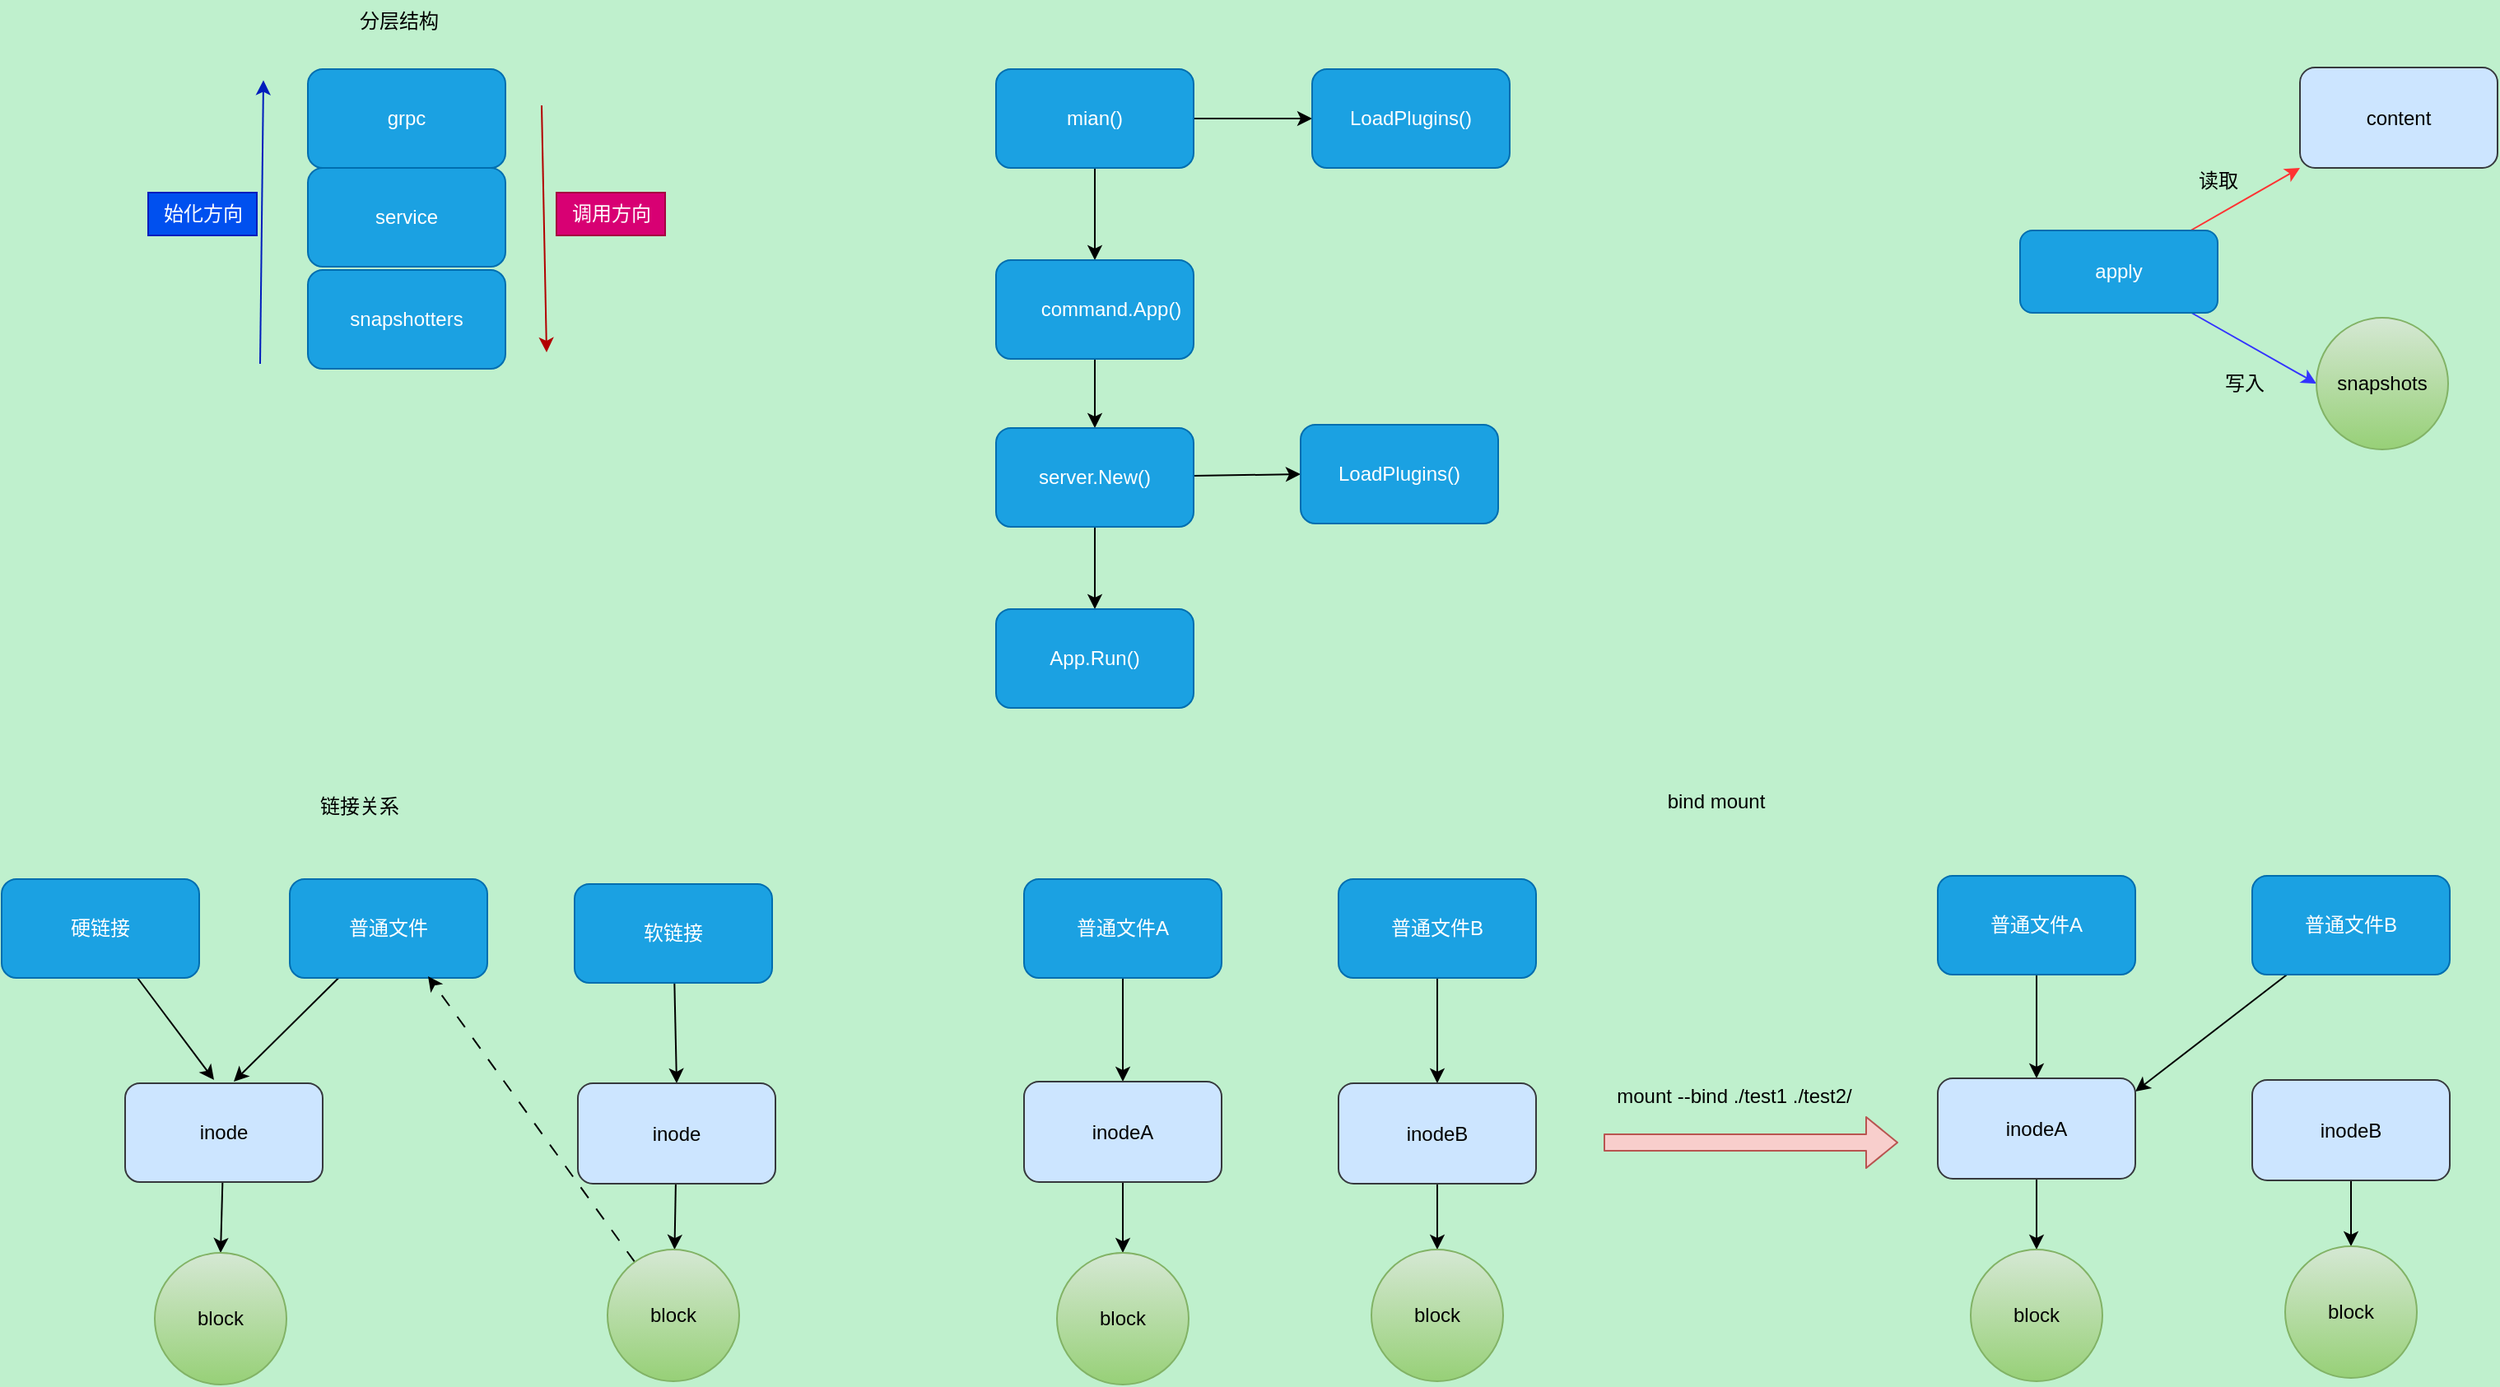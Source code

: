 <mxfile>
    <diagram id="Ot3avktXdxZKkSis2PzH" name="第 1 页">
        <mxGraphModel dx="1575" dy="427" grid="0" gridSize="10" guides="1" tooltips="1" connect="1" arrows="1" fold="1" page="0" pageScale="1" pageWidth="4681" pageHeight="3300" background="#BFF0CD" math="0" shadow="0">
            <root>
                <mxCell id="0"/>
                <mxCell id="1" parent="0"/>
                <mxCell id="2" value="grpc" style="rounded=1;whiteSpace=wrap;html=1;fillColor=#1ba1e2;fontColor=#ffffff;strokeColor=#006EAF;" parent="1" vertex="1">
                    <mxGeometry x="40" y="542" width="120" height="60" as="geometry"/>
                </mxCell>
                <mxCell id="3" value="service" style="rounded=1;whiteSpace=wrap;html=1;fillColor=#1ba1e2;fontColor=#ffffff;strokeColor=#006EAF;" parent="1" vertex="1">
                    <mxGeometry x="40" y="602" width="120" height="60" as="geometry"/>
                </mxCell>
                <mxCell id="5" value="snapshotters" style="rounded=1;whiteSpace=wrap;html=1;fillColor=#1ba1e2;fontColor=#ffffff;strokeColor=#006EAF;" parent="1" vertex="1">
                    <mxGeometry x="40" y="664" width="120" height="60" as="geometry"/>
                </mxCell>
                <mxCell id="6" value="" style="endArrow=classic;html=1;fillColor=#e51400;strokeColor=#B20000;" parent="1" edge="1">
                    <mxGeometry width="50" height="50" relative="1" as="geometry">
                        <mxPoint x="182" y="564" as="sourcePoint"/>
                        <mxPoint x="185" y="714" as="targetPoint"/>
                    </mxGeometry>
                </mxCell>
                <mxCell id="7" value="&lt;font color=&quot;#000000&quot;&gt;分层结构&lt;/font&gt;" style="text;html=1;align=center;verticalAlign=middle;resizable=0;points=[];autosize=1;strokeColor=none;fillColor=none;" parent="1" vertex="1">
                    <mxGeometry x="62" y="500" width="66" height="26" as="geometry"/>
                </mxCell>
                <mxCell id="13" style="edgeStyle=none;html=1;entryX=0.5;entryY=0;entryDx=0;entryDy=0;fontColor=#000000;strokeColor=#000000;" parent="1" source="8" target="9" edge="1">
                    <mxGeometry relative="1" as="geometry"/>
                </mxCell>
                <mxCell id="17" style="edgeStyle=none;html=1;entryX=0;entryY=0.5;entryDx=0;entryDy=0;strokeColor=#000000;fontColor=#000000;" parent="1" source="8" target="16" edge="1">
                    <mxGeometry relative="1" as="geometry"/>
                </mxCell>
                <mxCell id="8" value="mian()" style="rounded=1;whiteSpace=wrap;html=1;fillColor=#1ba1e2;fontColor=#ffffff;strokeColor=#006EAF;" parent="1" vertex="1">
                    <mxGeometry x="458" y="542" width="120" height="60" as="geometry"/>
                </mxCell>
                <mxCell id="14" style="edgeStyle=none;html=1;entryX=0.5;entryY=0;entryDx=0;entryDy=0;fontColor=#000000;strokeColor=#000000;" parent="1" source="9" target="10" edge="1">
                    <mxGeometry relative="1" as="geometry"/>
                </mxCell>
                <mxCell id="9" value="&amp;nbsp; &amp;nbsp; &amp;nbsp; command.App()" style="rounded=1;whiteSpace=wrap;html=1;fillColor=#1ba1e2;fontColor=#ffffff;strokeColor=#006EAF;" parent="1" vertex="1">
                    <mxGeometry x="458" y="658" width="120" height="60" as="geometry"/>
                </mxCell>
                <mxCell id="15" style="edgeStyle=none;html=1;entryX=0;entryY=0.5;entryDx=0;entryDy=0;fontColor=#000000;strokeColor=#000000;" parent="1" source="10" target="12" edge="1">
                    <mxGeometry relative="1" as="geometry"/>
                </mxCell>
                <mxCell id="19" style="edgeStyle=none;html=1;entryX=0.5;entryY=0;entryDx=0;entryDy=0;strokeColor=#000000;fontColor=#000000;" parent="1" source="10" target="18" edge="1">
                    <mxGeometry relative="1" as="geometry"/>
                </mxCell>
                <mxCell id="10" value="server.New()" style="rounded=1;whiteSpace=wrap;html=1;fillColor=#1ba1e2;fontColor=#ffffff;strokeColor=#006EAF;" parent="1" vertex="1">
                    <mxGeometry x="458" y="760" width="120" height="60" as="geometry"/>
                </mxCell>
                <mxCell id="12" value="LoadPlugins()" style="rounded=1;whiteSpace=wrap;html=1;fillColor=#1ba1e2;fontColor=#ffffff;strokeColor=#006EAF;" parent="1" vertex="1">
                    <mxGeometry x="643" y="758" width="120" height="60" as="geometry"/>
                </mxCell>
                <mxCell id="16" value="LoadPlugins()" style="rounded=1;whiteSpace=wrap;html=1;fillColor=#1ba1e2;fontColor=#ffffff;strokeColor=#006EAF;" parent="1" vertex="1">
                    <mxGeometry x="650" y="542" width="120" height="60" as="geometry"/>
                </mxCell>
                <mxCell id="18" value="App.Run()" style="rounded=1;whiteSpace=wrap;html=1;fillColor=#1ba1e2;fontColor=#ffffff;strokeColor=#006EAF;" parent="1" vertex="1">
                    <mxGeometry x="458" y="870" width="120" height="60" as="geometry"/>
                </mxCell>
                <mxCell id="20" value="调用方向" style="text;html=1;align=center;verticalAlign=middle;resizable=0;points=[];autosize=1;fillColor=#d80073;fontColor=#ffffff;strokeColor=#A50040;" parent="1" vertex="1">
                    <mxGeometry x="191" y="617" width="66" height="26" as="geometry"/>
                </mxCell>
                <mxCell id="23" value="" style="edgeStyle=none;orthogonalLoop=1;jettySize=auto;html=1;fillColor=#0050ef;strokeColor=#001DBC;" parent="1" edge="1">
                    <mxGeometry width="100" relative="1" as="geometry">
                        <mxPoint x="11" y="721" as="sourcePoint"/>
                        <mxPoint x="13" y="548.75" as="targetPoint"/>
                        <Array as="points"/>
                    </mxGeometry>
                </mxCell>
                <mxCell id="24" value="始化方向" style="text;html=1;align=center;verticalAlign=middle;resizable=0;points=[];autosize=1;strokeColor=#001DBC;fillColor=#0050ef;fontColor=#ffffff;" parent="1" vertex="1">
                    <mxGeometry x="-57" y="617" width="66" height="26" as="geometry"/>
                </mxCell>
                <mxCell id="33" style="edgeStyle=none;html=1;strokeColor=#000000;" parent="1" source="25" edge="1">
                    <mxGeometry relative="1" as="geometry">
                        <mxPoint x="-17" y="1156" as="targetPoint"/>
                    </mxGeometry>
                </mxCell>
                <mxCell id="25" value="硬链接" style="rounded=1;whiteSpace=wrap;html=1;fillColor=#1ba1e2;fontColor=#ffffff;strokeColor=#006EAF;" parent="1" vertex="1">
                    <mxGeometry x="-146" y="1034" width="120" height="60" as="geometry"/>
                </mxCell>
                <mxCell id="34" style="edgeStyle=none;html=1;strokeColor=#000000;" parent="1" source="26" edge="1">
                    <mxGeometry relative="1" as="geometry">
                        <mxPoint x="-5" y="1157" as="targetPoint"/>
                    </mxGeometry>
                </mxCell>
                <mxCell id="26" value="普通文件" style="rounded=1;whiteSpace=wrap;html=1;fillColor=#1ba1e2;fontColor=#ffffff;strokeColor=#006EAF;" parent="1" vertex="1">
                    <mxGeometry x="29" y="1034" width="120" height="60" as="geometry"/>
                </mxCell>
                <mxCell id="36" style="edgeStyle=none;html=1;entryX=0.5;entryY=0;entryDx=0;entryDy=0;strokeColor=#000000;fontColor=#000000;" parent="1" source="27" target="29" edge="1">
                    <mxGeometry relative="1" as="geometry"/>
                </mxCell>
                <mxCell id="27" value="软链接" style="rounded=1;whiteSpace=wrap;html=1;fillColor=#1ba1e2;fontColor=#ffffff;strokeColor=#006EAF;" parent="1" vertex="1">
                    <mxGeometry x="202" y="1037" width="120" height="60" as="geometry"/>
                </mxCell>
                <mxCell id="35" style="edgeStyle=none;html=1;entryX=0.5;entryY=0;entryDx=0;entryDy=0;strokeColor=#000000;" parent="1" source="28" target="31" edge="1">
                    <mxGeometry relative="1" as="geometry"/>
                </mxCell>
                <mxCell id="28" value="&lt;font color=&quot;#000000&quot;&gt;inode&lt;/font&gt;" style="rounded=1;whiteSpace=wrap;html=1;fillColor=#cce5ff;strokeColor=#36393d;" parent="1" vertex="1">
                    <mxGeometry x="-71" y="1158" width="120" height="60" as="geometry"/>
                </mxCell>
                <mxCell id="37" style="edgeStyle=none;html=1;strokeColor=#000000;fontColor=#000000;" parent="1" source="29" target="32" edge="1">
                    <mxGeometry relative="1" as="geometry"/>
                </mxCell>
                <mxCell id="29" value="&lt;font color=&quot;#000000&quot;&gt;inode&lt;/font&gt;" style="rounded=1;whiteSpace=wrap;html=1;fillColor=#cce5ff;strokeColor=#36393d;" parent="1" vertex="1">
                    <mxGeometry x="204" y="1158" width="120" height="61" as="geometry"/>
                </mxCell>
                <mxCell id="31" value="block" style="ellipse;whiteSpace=wrap;html=1;aspect=fixed;fillColor=#d5e8d4;gradientColor=#97d077;strokeColor=#82b366;" parent="1" vertex="1">
                    <mxGeometry x="-53" y="1261" width="80" height="80" as="geometry"/>
                </mxCell>
                <mxCell id="38" style="edgeStyle=none;html=1;entryX=0.7;entryY=0.983;entryDx=0;entryDy=0;entryPerimeter=0;strokeColor=#000000;fontColor=#000000;dashed=1;dashPattern=8 8;" parent="1" source="32" target="26" edge="1">
                    <mxGeometry relative="1" as="geometry"/>
                </mxCell>
                <mxCell id="32" value="block" style="ellipse;whiteSpace=wrap;html=1;aspect=fixed;fillColor=#d5e8d4;gradientColor=#97d077;strokeColor=#82b366;" parent="1" vertex="1">
                    <mxGeometry x="222" y="1259" width="80" height="80" as="geometry"/>
                </mxCell>
                <mxCell id="48" style="edgeStyle=none;html=1;entryX=0.5;entryY=0;entryDx=0;entryDy=0;strokeColor=#000000;fontColor=#000000;" parent="1" source="40" target="43" edge="1">
                    <mxGeometry relative="1" as="geometry"/>
                </mxCell>
                <mxCell id="40" value="普通文件A" style="rounded=1;whiteSpace=wrap;html=1;fillColor=#1ba1e2;fontColor=#ffffff;strokeColor=#006EAF;" parent="1" vertex="1">
                    <mxGeometry x="475" y="1034" width="120" height="60" as="geometry"/>
                </mxCell>
                <mxCell id="41" value="链接关系" style="text;html=1;align=center;verticalAlign=middle;resizable=0;points=[];autosize=1;strokeColor=none;fillColor=none;fontColor=#000000;" parent="1" vertex="1">
                    <mxGeometry x="38" y="977" width="66" height="26" as="geometry"/>
                </mxCell>
                <mxCell id="49" style="edgeStyle=none;html=1;entryX=0.5;entryY=0;entryDx=0;entryDy=0;strokeColor=#000000;fontColor=#000000;" parent="1" source="42" target="44" edge="1">
                    <mxGeometry relative="1" as="geometry"/>
                </mxCell>
                <mxCell id="42" value="普通文件B" style="rounded=1;whiteSpace=wrap;html=1;fillColor=#1ba1e2;fontColor=#ffffff;strokeColor=#006EAF;" parent="1" vertex="1">
                    <mxGeometry x="666" y="1034" width="120" height="60" as="geometry"/>
                </mxCell>
                <mxCell id="50" style="edgeStyle=none;html=1;entryX=0.5;entryY=0;entryDx=0;entryDy=0;strokeColor=#000000;fontColor=#000000;" parent="1" source="43" target="46" edge="1">
                    <mxGeometry relative="1" as="geometry"/>
                </mxCell>
                <mxCell id="43" value="&lt;font color=&quot;#000000&quot;&gt;inodeA&lt;/font&gt;" style="rounded=1;whiteSpace=wrap;html=1;fillColor=#cce5ff;strokeColor=#36393d;" parent="1" vertex="1">
                    <mxGeometry x="475" y="1157" width="120" height="61" as="geometry"/>
                </mxCell>
                <mxCell id="51" style="edgeStyle=none;html=1;entryX=0.5;entryY=0;entryDx=0;entryDy=0;strokeColor=#000000;fontColor=#000000;" parent="1" source="44" target="47" edge="1">
                    <mxGeometry relative="1" as="geometry"/>
                </mxCell>
                <mxCell id="44" value="&lt;font color=&quot;#000000&quot;&gt;inodeB&lt;/font&gt;" style="rounded=1;whiteSpace=wrap;html=1;fillColor=#cce5ff;strokeColor=#36393d;" parent="1" vertex="1">
                    <mxGeometry x="666" y="1158" width="120" height="61" as="geometry"/>
                </mxCell>
                <mxCell id="46" value="block" style="ellipse;whiteSpace=wrap;html=1;aspect=fixed;fillColor=#d5e8d4;gradientColor=#97d077;strokeColor=#82b366;" parent="1" vertex="1">
                    <mxGeometry x="495" y="1261" width="80" height="80" as="geometry"/>
                </mxCell>
                <mxCell id="47" value="block" style="ellipse;whiteSpace=wrap;html=1;aspect=fixed;fillColor=#d5e8d4;gradientColor=#97d077;strokeColor=#82b366;" parent="1" vertex="1">
                    <mxGeometry x="686" y="1259" width="80" height="80" as="geometry"/>
                </mxCell>
                <mxCell id="52" style="edgeStyle=none;html=1;entryX=0.5;entryY=0;entryDx=0;entryDy=0;strokeColor=#000000;fontColor=#000000;" parent="1" source="53" target="57" edge="1">
                    <mxGeometry relative="1" as="geometry"/>
                </mxCell>
                <mxCell id="53" value="普通文件A" style="rounded=1;whiteSpace=wrap;html=1;fillColor=#1ba1e2;fontColor=#ffffff;strokeColor=#006EAF;" parent="1" vertex="1">
                    <mxGeometry x="1030" y="1032" width="120" height="60" as="geometry"/>
                </mxCell>
                <mxCell id="62" style="edgeStyle=none;html=1;entryX=1;entryY=0.131;entryDx=0;entryDy=0;entryPerimeter=0;strokeColor=#000000;fontColor=#000000;" parent="1" source="55" target="57" edge="1">
                    <mxGeometry relative="1" as="geometry"/>
                </mxCell>
                <mxCell id="55" value="普通文件B" style="rounded=1;whiteSpace=wrap;html=1;fillColor=#1ba1e2;fontColor=#ffffff;strokeColor=#006EAF;" parent="1" vertex="1">
                    <mxGeometry x="1221" y="1032" width="120" height="60" as="geometry"/>
                </mxCell>
                <mxCell id="56" style="edgeStyle=none;html=1;entryX=0.5;entryY=0;entryDx=0;entryDy=0;strokeColor=#000000;fontColor=#000000;" parent="1" source="57" target="60" edge="1">
                    <mxGeometry relative="1" as="geometry"/>
                </mxCell>
                <mxCell id="57" value="&lt;font color=&quot;#000000&quot;&gt;inodeA&lt;/font&gt;" style="rounded=1;whiteSpace=wrap;html=1;fillColor=#cce5ff;strokeColor=#36393d;" parent="1" vertex="1">
                    <mxGeometry x="1030" y="1155" width="120" height="61" as="geometry"/>
                </mxCell>
                <mxCell id="58" style="edgeStyle=none;html=1;entryX=0.5;entryY=0;entryDx=0;entryDy=0;strokeColor=#000000;fontColor=#000000;" parent="1" source="59" target="61" edge="1">
                    <mxGeometry relative="1" as="geometry"/>
                </mxCell>
                <mxCell id="59" value="&lt;font color=&quot;#000000&quot;&gt;inodeB&lt;/font&gt;" style="rounded=1;whiteSpace=wrap;html=1;fillColor=#cce5ff;strokeColor=#36393d;" parent="1" vertex="1">
                    <mxGeometry x="1221" y="1156" width="120" height="61" as="geometry"/>
                </mxCell>
                <mxCell id="60" value="block" style="ellipse;whiteSpace=wrap;html=1;aspect=fixed;fillColor=#d5e8d4;gradientColor=#97d077;strokeColor=#82b366;" parent="1" vertex="1">
                    <mxGeometry x="1050" y="1259" width="80" height="80" as="geometry"/>
                </mxCell>
                <mxCell id="61" value="block" style="ellipse;whiteSpace=wrap;html=1;aspect=fixed;fillColor=#d5e8d4;gradientColor=#97d077;strokeColor=#82b366;" parent="1" vertex="1">
                    <mxGeometry x="1241" y="1257" width="80" height="80" as="geometry"/>
                </mxCell>
                <mxCell id="63" value="bind mount" style="text;html=1;align=center;verticalAlign=middle;resizable=0;points=[];autosize=1;strokeColor=none;fillColor=none;fontColor=#000000;" parent="1" vertex="1">
                    <mxGeometry x="856" y="974" width="77" height="26" as="geometry"/>
                </mxCell>
                <mxCell id="64" value="" style="shape=flexArrow;endArrow=classic;html=1;strokeColor=#b85450;fontColor=#000000;fillColor=#f8cecc;" parent="1" edge="1">
                    <mxGeometry width="50" height="50" relative="1" as="geometry">
                        <mxPoint x="827" y="1194" as="sourcePoint"/>
                        <mxPoint x="1006" y="1194" as="targetPoint"/>
                    </mxGeometry>
                </mxCell>
                <mxCell id="65" value="mount --bind ./test1 ./test2/" style="text;html=1;align=center;verticalAlign=middle;resizable=0;points=[];autosize=1;strokeColor=none;fillColor=none;fontColor=#000000;" parent="1" vertex="1">
                    <mxGeometry x="825" y="1153" width="161" height="26" as="geometry"/>
                </mxCell>
                <mxCell id="71" style="edgeStyle=none;html=1;entryX=0;entryY=1;entryDx=0;entryDy=0;strokeColor=#FF3333;" edge="1" parent="1" source="66" target="68">
                    <mxGeometry relative="1" as="geometry"/>
                </mxCell>
                <mxCell id="72" style="edgeStyle=none;html=1;entryX=0;entryY=0.5;entryDx=0;entryDy=0;strokeColor=#3333FF;" edge="1" parent="1" source="66" target="69">
                    <mxGeometry relative="1" as="geometry"/>
                </mxCell>
                <mxCell id="66" value="apply" style="rounded=1;whiteSpace=wrap;html=1;fillColor=#1ba1e2;fontColor=#ffffff;strokeColor=#006EAF;" vertex="1" parent="1">
                    <mxGeometry x="1080" y="640" width="120" height="50" as="geometry"/>
                </mxCell>
                <mxCell id="68" value="&lt;font color=&quot;#000000&quot;&gt;content&lt;/font&gt;" style="rounded=1;whiteSpace=wrap;html=1;fillColor=#cce5ff;strokeColor=#36393d;" vertex="1" parent="1">
                    <mxGeometry x="1250" y="541" width="120" height="61" as="geometry"/>
                </mxCell>
                <mxCell id="69" value="&lt;font color=&quot;#000000&quot;&gt;snapshots&lt;/font&gt;" style="ellipse;whiteSpace=wrap;html=1;aspect=fixed;fillColor=#d5e8d4;gradientColor=#97d077;strokeColor=#82b366;" vertex="1" parent="1">
                    <mxGeometry x="1260" y="693" width="80" height="80" as="geometry"/>
                </mxCell>
                <mxCell id="73" value="读取" style="text;html=1;align=center;verticalAlign=middle;resizable=0;points=[];autosize=1;strokeColor=none;fillColor=none;fontColor=#000000;" vertex="1" parent="1">
                    <mxGeometry x="1175" y="595" width="50" height="30" as="geometry"/>
                </mxCell>
                <mxCell id="74" value="写入" style="text;html=1;align=center;verticalAlign=middle;resizable=0;points=[];autosize=1;strokeColor=none;fillColor=none;fontColor=#000000;" vertex="1" parent="1">
                    <mxGeometry x="1191" y="718" width="50" height="30" as="geometry"/>
                </mxCell>
            </root>
        </mxGraphModel>
    </diagram>
</mxfile>